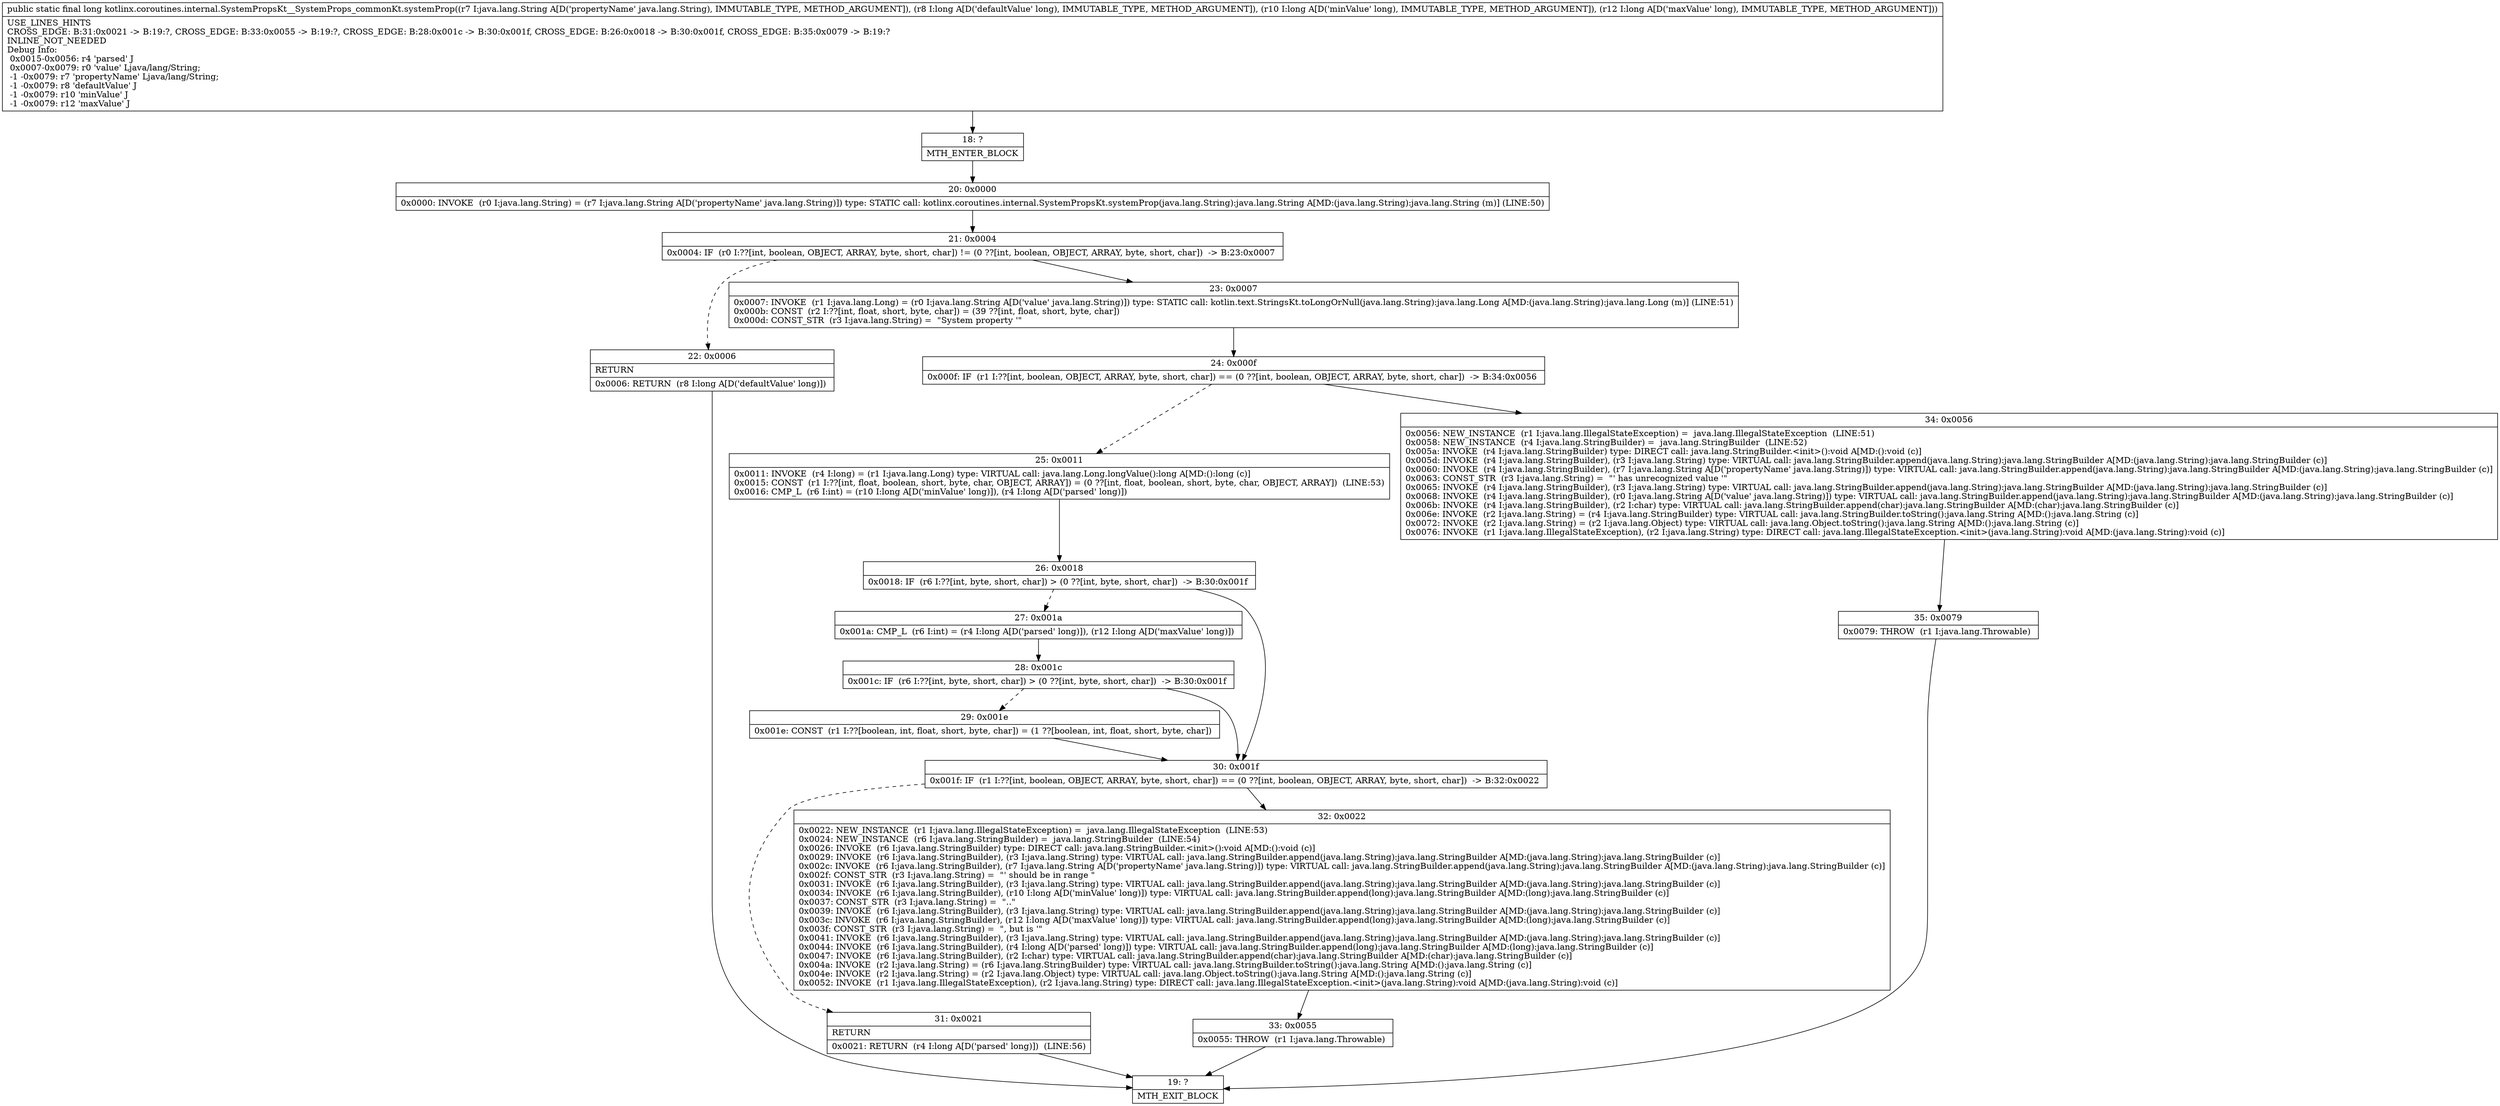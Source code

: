 digraph "CFG forkotlinx.coroutines.internal.SystemPropsKt__SystemProps_commonKt.systemProp(Ljava\/lang\/String;JJJ)J" {
Node_18 [shape=record,label="{18\:\ ?|MTH_ENTER_BLOCK\l}"];
Node_20 [shape=record,label="{20\:\ 0x0000|0x0000: INVOKE  (r0 I:java.lang.String) = (r7 I:java.lang.String A[D('propertyName' java.lang.String)]) type: STATIC call: kotlinx.coroutines.internal.SystemPropsKt.systemProp(java.lang.String):java.lang.String A[MD:(java.lang.String):java.lang.String (m)] (LINE:50)\l}"];
Node_21 [shape=record,label="{21\:\ 0x0004|0x0004: IF  (r0 I:??[int, boolean, OBJECT, ARRAY, byte, short, char]) != (0 ??[int, boolean, OBJECT, ARRAY, byte, short, char])  \-\> B:23:0x0007 \l}"];
Node_22 [shape=record,label="{22\:\ 0x0006|RETURN\l|0x0006: RETURN  (r8 I:long A[D('defaultValue' long)]) \l}"];
Node_19 [shape=record,label="{19\:\ ?|MTH_EXIT_BLOCK\l}"];
Node_23 [shape=record,label="{23\:\ 0x0007|0x0007: INVOKE  (r1 I:java.lang.Long) = (r0 I:java.lang.String A[D('value' java.lang.String)]) type: STATIC call: kotlin.text.StringsKt.toLongOrNull(java.lang.String):java.lang.Long A[MD:(java.lang.String):java.lang.Long (m)] (LINE:51)\l0x000b: CONST  (r2 I:??[int, float, short, byte, char]) = (39 ??[int, float, short, byte, char]) \l0x000d: CONST_STR  (r3 I:java.lang.String) =  \"System property '\" \l}"];
Node_24 [shape=record,label="{24\:\ 0x000f|0x000f: IF  (r1 I:??[int, boolean, OBJECT, ARRAY, byte, short, char]) == (0 ??[int, boolean, OBJECT, ARRAY, byte, short, char])  \-\> B:34:0x0056 \l}"];
Node_25 [shape=record,label="{25\:\ 0x0011|0x0011: INVOKE  (r4 I:long) = (r1 I:java.lang.Long) type: VIRTUAL call: java.lang.Long.longValue():long A[MD:():long (c)]\l0x0015: CONST  (r1 I:??[int, float, boolean, short, byte, char, OBJECT, ARRAY]) = (0 ??[int, float, boolean, short, byte, char, OBJECT, ARRAY])  (LINE:53)\l0x0016: CMP_L  (r6 I:int) = (r10 I:long A[D('minValue' long)]), (r4 I:long A[D('parsed' long)]) \l}"];
Node_26 [shape=record,label="{26\:\ 0x0018|0x0018: IF  (r6 I:??[int, byte, short, char]) \> (0 ??[int, byte, short, char])  \-\> B:30:0x001f \l}"];
Node_27 [shape=record,label="{27\:\ 0x001a|0x001a: CMP_L  (r6 I:int) = (r4 I:long A[D('parsed' long)]), (r12 I:long A[D('maxValue' long)]) \l}"];
Node_28 [shape=record,label="{28\:\ 0x001c|0x001c: IF  (r6 I:??[int, byte, short, char]) \> (0 ??[int, byte, short, char])  \-\> B:30:0x001f \l}"];
Node_29 [shape=record,label="{29\:\ 0x001e|0x001e: CONST  (r1 I:??[boolean, int, float, short, byte, char]) = (1 ??[boolean, int, float, short, byte, char]) \l}"];
Node_30 [shape=record,label="{30\:\ 0x001f|0x001f: IF  (r1 I:??[int, boolean, OBJECT, ARRAY, byte, short, char]) == (0 ??[int, boolean, OBJECT, ARRAY, byte, short, char])  \-\> B:32:0x0022 \l}"];
Node_31 [shape=record,label="{31\:\ 0x0021|RETURN\l|0x0021: RETURN  (r4 I:long A[D('parsed' long)])  (LINE:56)\l}"];
Node_32 [shape=record,label="{32\:\ 0x0022|0x0022: NEW_INSTANCE  (r1 I:java.lang.IllegalStateException) =  java.lang.IllegalStateException  (LINE:53)\l0x0024: NEW_INSTANCE  (r6 I:java.lang.StringBuilder) =  java.lang.StringBuilder  (LINE:54)\l0x0026: INVOKE  (r6 I:java.lang.StringBuilder) type: DIRECT call: java.lang.StringBuilder.\<init\>():void A[MD:():void (c)]\l0x0029: INVOKE  (r6 I:java.lang.StringBuilder), (r3 I:java.lang.String) type: VIRTUAL call: java.lang.StringBuilder.append(java.lang.String):java.lang.StringBuilder A[MD:(java.lang.String):java.lang.StringBuilder (c)]\l0x002c: INVOKE  (r6 I:java.lang.StringBuilder), (r7 I:java.lang.String A[D('propertyName' java.lang.String)]) type: VIRTUAL call: java.lang.StringBuilder.append(java.lang.String):java.lang.StringBuilder A[MD:(java.lang.String):java.lang.StringBuilder (c)]\l0x002f: CONST_STR  (r3 I:java.lang.String) =  \"' should be in range \" \l0x0031: INVOKE  (r6 I:java.lang.StringBuilder), (r3 I:java.lang.String) type: VIRTUAL call: java.lang.StringBuilder.append(java.lang.String):java.lang.StringBuilder A[MD:(java.lang.String):java.lang.StringBuilder (c)]\l0x0034: INVOKE  (r6 I:java.lang.StringBuilder), (r10 I:long A[D('minValue' long)]) type: VIRTUAL call: java.lang.StringBuilder.append(long):java.lang.StringBuilder A[MD:(long):java.lang.StringBuilder (c)]\l0x0037: CONST_STR  (r3 I:java.lang.String) =  \"..\" \l0x0039: INVOKE  (r6 I:java.lang.StringBuilder), (r3 I:java.lang.String) type: VIRTUAL call: java.lang.StringBuilder.append(java.lang.String):java.lang.StringBuilder A[MD:(java.lang.String):java.lang.StringBuilder (c)]\l0x003c: INVOKE  (r6 I:java.lang.StringBuilder), (r12 I:long A[D('maxValue' long)]) type: VIRTUAL call: java.lang.StringBuilder.append(long):java.lang.StringBuilder A[MD:(long):java.lang.StringBuilder (c)]\l0x003f: CONST_STR  (r3 I:java.lang.String) =  \", but is '\" \l0x0041: INVOKE  (r6 I:java.lang.StringBuilder), (r3 I:java.lang.String) type: VIRTUAL call: java.lang.StringBuilder.append(java.lang.String):java.lang.StringBuilder A[MD:(java.lang.String):java.lang.StringBuilder (c)]\l0x0044: INVOKE  (r6 I:java.lang.StringBuilder), (r4 I:long A[D('parsed' long)]) type: VIRTUAL call: java.lang.StringBuilder.append(long):java.lang.StringBuilder A[MD:(long):java.lang.StringBuilder (c)]\l0x0047: INVOKE  (r6 I:java.lang.StringBuilder), (r2 I:char) type: VIRTUAL call: java.lang.StringBuilder.append(char):java.lang.StringBuilder A[MD:(char):java.lang.StringBuilder (c)]\l0x004a: INVOKE  (r2 I:java.lang.String) = (r6 I:java.lang.StringBuilder) type: VIRTUAL call: java.lang.StringBuilder.toString():java.lang.String A[MD:():java.lang.String (c)]\l0x004e: INVOKE  (r2 I:java.lang.String) = (r2 I:java.lang.Object) type: VIRTUAL call: java.lang.Object.toString():java.lang.String A[MD:():java.lang.String (c)]\l0x0052: INVOKE  (r1 I:java.lang.IllegalStateException), (r2 I:java.lang.String) type: DIRECT call: java.lang.IllegalStateException.\<init\>(java.lang.String):void A[MD:(java.lang.String):void (c)]\l}"];
Node_33 [shape=record,label="{33\:\ 0x0055|0x0055: THROW  (r1 I:java.lang.Throwable) \l}"];
Node_34 [shape=record,label="{34\:\ 0x0056|0x0056: NEW_INSTANCE  (r1 I:java.lang.IllegalStateException) =  java.lang.IllegalStateException  (LINE:51)\l0x0058: NEW_INSTANCE  (r4 I:java.lang.StringBuilder) =  java.lang.StringBuilder  (LINE:52)\l0x005a: INVOKE  (r4 I:java.lang.StringBuilder) type: DIRECT call: java.lang.StringBuilder.\<init\>():void A[MD:():void (c)]\l0x005d: INVOKE  (r4 I:java.lang.StringBuilder), (r3 I:java.lang.String) type: VIRTUAL call: java.lang.StringBuilder.append(java.lang.String):java.lang.StringBuilder A[MD:(java.lang.String):java.lang.StringBuilder (c)]\l0x0060: INVOKE  (r4 I:java.lang.StringBuilder), (r7 I:java.lang.String A[D('propertyName' java.lang.String)]) type: VIRTUAL call: java.lang.StringBuilder.append(java.lang.String):java.lang.StringBuilder A[MD:(java.lang.String):java.lang.StringBuilder (c)]\l0x0063: CONST_STR  (r3 I:java.lang.String) =  \"' has unrecognized value '\" \l0x0065: INVOKE  (r4 I:java.lang.StringBuilder), (r3 I:java.lang.String) type: VIRTUAL call: java.lang.StringBuilder.append(java.lang.String):java.lang.StringBuilder A[MD:(java.lang.String):java.lang.StringBuilder (c)]\l0x0068: INVOKE  (r4 I:java.lang.StringBuilder), (r0 I:java.lang.String A[D('value' java.lang.String)]) type: VIRTUAL call: java.lang.StringBuilder.append(java.lang.String):java.lang.StringBuilder A[MD:(java.lang.String):java.lang.StringBuilder (c)]\l0x006b: INVOKE  (r4 I:java.lang.StringBuilder), (r2 I:char) type: VIRTUAL call: java.lang.StringBuilder.append(char):java.lang.StringBuilder A[MD:(char):java.lang.StringBuilder (c)]\l0x006e: INVOKE  (r2 I:java.lang.String) = (r4 I:java.lang.StringBuilder) type: VIRTUAL call: java.lang.StringBuilder.toString():java.lang.String A[MD:():java.lang.String (c)]\l0x0072: INVOKE  (r2 I:java.lang.String) = (r2 I:java.lang.Object) type: VIRTUAL call: java.lang.Object.toString():java.lang.String A[MD:():java.lang.String (c)]\l0x0076: INVOKE  (r1 I:java.lang.IllegalStateException), (r2 I:java.lang.String) type: DIRECT call: java.lang.IllegalStateException.\<init\>(java.lang.String):void A[MD:(java.lang.String):void (c)]\l}"];
Node_35 [shape=record,label="{35\:\ 0x0079|0x0079: THROW  (r1 I:java.lang.Throwable) \l}"];
MethodNode[shape=record,label="{public static final long kotlinx.coroutines.internal.SystemPropsKt__SystemProps_commonKt.systemProp((r7 I:java.lang.String A[D('propertyName' java.lang.String), IMMUTABLE_TYPE, METHOD_ARGUMENT]), (r8 I:long A[D('defaultValue' long), IMMUTABLE_TYPE, METHOD_ARGUMENT]), (r10 I:long A[D('minValue' long), IMMUTABLE_TYPE, METHOD_ARGUMENT]), (r12 I:long A[D('maxValue' long), IMMUTABLE_TYPE, METHOD_ARGUMENT]))  | USE_LINES_HINTS\lCROSS_EDGE: B:31:0x0021 \-\> B:19:?, CROSS_EDGE: B:33:0x0055 \-\> B:19:?, CROSS_EDGE: B:28:0x001c \-\> B:30:0x001f, CROSS_EDGE: B:26:0x0018 \-\> B:30:0x001f, CROSS_EDGE: B:35:0x0079 \-\> B:19:?\lINLINE_NOT_NEEDED\lDebug Info:\l  0x0015\-0x0056: r4 'parsed' J\l  0x0007\-0x0079: r0 'value' Ljava\/lang\/String;\l  \-1 \-0x0079: r7 'propertyName' Ljava\/lang\/String;\l  \-1 \-0x0079: r8 'defaultValue' J\l  \-1 \-0x0079: r10 'minValue' J\l  \-1 \-0x0079: r12 'maxValue' J\l}"];
MethodNode -> Node_18;Node_18 -> Node_20;
Node_20 -> Node_21;
Node_21 -> Node_22[style=dashed];
Node_21 -> Node_23;
Node_22 -> Node_19;
Node_23 -> Node_24;
Node_24 -> Node_25[style=dashed];
Node_24 -> Node_34;
Node_25 -> Node_26;
Node_26 -> Node_27[style=dashed];
Node_26 -> Node_30;
Node_27 -> Node_28;
Node_28 -> Node_29[style=dashed];
Node_28 -> Node_30;
Node_29 -> Node_30;
Node_30 -> Node_31[style=dashed];
Node_30 -> Node_32;
Node_31 -> Node_19;
Node_32 -> Node_33;
Node_33 -> Node_19;
Node_34 -> Node_35;
Node_35 -> Node_19;
}


